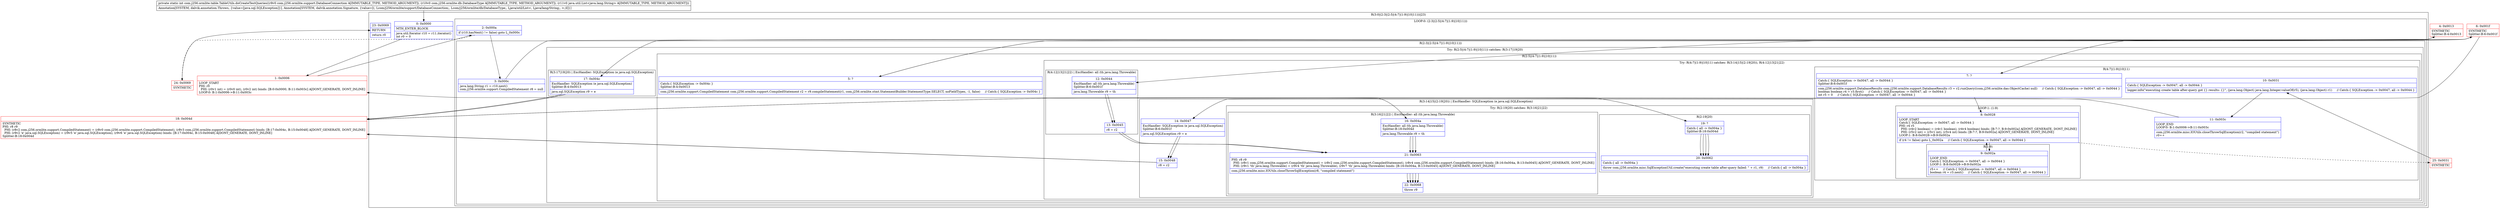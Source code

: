 digraph "CFG forcom.j256.ormlite.table.TableUtils.doCreateTestQueries(Lcom\/j256\/ormlite\/support\/DatabaseConnection;Lcom\/j256\/ormlite\/db\/DatabaseType;Ljava\/util\/List;)I" {
subgraph cluster_Region_324483957 {
label = "R(3:0|(2:3|(2:5|(4:7|(1:9)|10|11)))|23)";
node [shape=record,color=blue];
Node_0 [shape=record,label="{0\:\ 0x0000|MTH_ENTER_BLOCK\l|java.util.Iterator r10 = r11.iterator()\lint r0 = 0\l}"];
subgraph cluster_LoopRegion_2007166726 {
label = "LOOP:0: (2:3|(2:5|(4:7|(1:9)|10|11)))";
node [shape=record,color=blue];
Node_2 [shape=record,label="{2\:\ 0x000a|if (r10.hasNext() != false) goto L_0x000c\l}"];
subgraph cluster_Region_42226995 {
label = "R(2:3|(2:5|(4:7|(1:9)|10|11)))";
node [shape=record,color=blue];
Node_3 [shape=record,label="{3\:\ 0x000c|java.lang.String r1 = r10.next()\lcom.j256.ormlite.support.CompiledStatement r8 = null\l}"];
subgraph cluster_TryCatchRegion_634838249 {
label = "Try: R(2:5|(4:7|(1:9)|10|11)) catches: R(3:17|19|20)";
node [shape=record,color=blue];
subgraph cluster_Region_1371629569 {
label = "R(2:5|(4:7|(1:9)|10|11))";
node [shape=record,color=blue];
Node_5 [shape=record,label="{5\:\ ?|Catch:\{ SQLException \-\> 0x004c \}\lSplitter:B:4:0x0013\l|com.j256.ormlite.support.CompiledStatement com.j256.ormlite.support.CompiledStatement r2 = r9.compileStatement(r1, com.j256.ormlite.stmt.StatementBuilder.StatementType.SELECT, noFieldTypes, \-1, false)     \/\/ Catch:\{ SQLException \-\> 0x004c \}\l}"];
subgraph cluster_TryCatchRegion_956102692 {
label = "Try: R(4:7|(1:9)|10|11) catches: R(3:14|15|(2:19|20)), R(4:12|13|21|22)";
node [shape=record,color=blue];
subgraph cluster_Region_1536204888 {
label = "R(4:7|(1:9)|10|11)";
node [shape=record,color=blue];
Node_7 [shape=record,label="{7\:\ ?|Catch:\{ SQLException \-\> 0x0047, all \-\> 0x0044 \}\lSplitter:B:6:0x001f\l|com.j256.ormlite.support.DatabaseResults com.j256.ormlite.support.DatabaseResults r3 = r2.runQuery((com.j256.ormlite.dao.ObjectCache) null)     \/\/ Catch:\{ SQLException \-\> 0x0047, all \-\> 0x0044 \}\lboolean boolean r4 = r3.first()     \/\/ Catch:\{ SQLException \-\> 0x0047, all \-\> 0x0044 \}\lint r5 = 0     \/\/ Catch:\{ SQLException \-\> 0x0047, all \-\> 0x0044 \}\l}"];
subgraph cluster_LoopRegion_1730361467 {
label = "LOOP:1: (1:9)";
node [shape=record,color=blue];
Node_8 [shape=record,label="{8\:\ 0x0028|LOOP_START\lCatch:\{ SQLException \-\> 0x0047, all \-\> 0x0044 \}\lPHI: r4 r5 \l  PHI: (r4v2 boolean) = (r4v1 boolean), (r4v4 boolean) binds: [B:7:?, B:9:0x002a] A[DONT_GENERATE, DONT_INLINE]\l  PHI: (r5v2 int) = (r5v1 int), (r5v4 int) binds: [B:7:?, B:9:0x002a] A[DONT_GENERATE, DONT_INLINE]\lLOOP:1: B:8:0x0028\-\>B:9:0x002a\l|if (r4 != false) goto L_0x002a     \/\/ Catch:\{ SQLException \-\> 0x0047, all \-\> 0x0044 \}\l}"];
subgraph cluster_Region_1258798464 {
label = "R(1:9)";
node [shape=record,color=blue];
Node_9 [shape=record,label="{9\:\ 0x002a|LOOP_END\lCatch:\{ SQLException \-\> 0x0047, all \-\> 0x0044 \}\lLOOP:1: B:8:0x0028\-\>B:9:0x002a\l|r5++     \/\/ Catch:\{ SQLException \-\> 0x0047, all \-\> 0x0044 \}\lboolean r4 = r3.next()     \/\/ Catch:\{ SQLException \-\> 0x0047, all \-\> 0x0044 \}\l}"];
}
}
Node_10 [shape=record,label="{10\:\ 0x0031|Catch:\{ SQLException \-\> 0x0047, all \-\> 0x0044 \}\l|logger.info(\"executing create table after\-query got \{\} results: \{\}\", (java.lang.Object) java.lang.Integer.valueOf(r5), (java.lang.Object) r1)     \/\/ Catch:\{ SQLException \-\> 0x0047, all \-\> 0x0044 \}\l}"];
Node_11 [shape=record,label="{11\:\ 0x003c|LOOP_END\lLOOP:0: B:1:0x0006\-\>B:11:0x003c\l|com.j256.ormlite.misc.IOUtils.closeThrowSqlException(r2, \"compiled statement\")\lr0++\l}"];
}
subgraph cluster_Region_86404684 {
label = "R(3:14|15|(2:19|20)) | ExcHandler: SQLException (e java.sql.SQLException)\l";
node [shape=record,color=blue];
Node_14 [shape=record,label="{14\:\ 0x0047|ExcHandler: SQLException (e java.sql.SQLException)\lSplitter:B:6:0x001f\l|java.sql.SQLException r9 = e\l}"];
Node_15 [shape=record,label="{15\:\ 0x0048|r8 = r2\l}"];
subgraph cluster_TryCatchRegion_1456071565 {
label = "Try: R(2:19|20) catches: R(3:16|21|22)";
node [shape=record,color=blue];
subgraph cluster_Region_921955469 {
label = "R(2:19|20)";
node [shape=record,color=blue];
Node_19 [shape=record,label="{19\:\ ?|Catch:\{ all \-\> 0x004a \}\lSplitter:B:18:0x004d\l}"];
Node_20 [shape=record,label="{20\:\ 0x0062|Catch:\{ all \-\> 0x004a \}\l|throw com.j256.ormlite.misc.SqlExceptionUtil.create(\"executing create table after\-query failed: \" + r1, r9)     \/\/ Catch:\{ all \-\> 0x004a \}\l}"];
}
subgraph cluster_Region_1909229254 {
label = "R(3:16|21|22) | ExcHandler: all (th java.lang.Throwable)\l";
node [shape=record,color=blue];
Node_16 [shape=record,label="{16\:\ 0x004a|ExcHandler: all (th java.lang.Throwable)\lSplitter:B:18:0x004d\l|java.lang.Throwable r9 = th\l}"];
Node_21 [shape=record,label="{21\:\ 0x0063|PHI: r8 r9 \l  PHI: (r8v1 com.j256.ormlite.support.CompiledStatement) = (r8v2 com.j256.ormlite.support.CompiledStatement), (r8v4 com.j256.ormlite.support.CompiledStatement) binds: [B:16:0x004a, B:13:0x0045] A[DONT_GENERATE, DONT_INLINE]\l  PHI: (r9v1 'th' java.lang.Throwable) = (r9v4 'th' java.lang.Throwable), (r9v7 'th' java.lang.Throwable) binds: [B:16:0x004a, B:13:0x0045] A[DONT_GENERATE, DONT_INLINE]\l|com.j256.ormlite.misc.IOUtils.closeThrowSqlException(r8, \"compiled statement\")\l}"];
Node_22 [shape=record,label="{22\:\ 0x0068|throw r9\l}"];
}
}
}
subgraph cluster_Region_796942606 {
label = "R(4:12|13|21|22) | ExcHandler: all (th java.lang.Throwable)\l";
node [shape=record,color=blue];
Node_12 [shape=record,label="{12\:\ 0x0044|ExcHandler: all (th java.lang.Throwable)\lSplitter:B:6:0x001f\l|java.lang.Throwable r9 = th\l}"];
Node_13 [shape=record,label="{13\:\ 0x0045|r8 = r2\l}"];
Node_21 [shape=record,label="{21\:\ 0x0063|PHI: r8 r9 \l  PHI: (r8v1 com.j256.ormlite.support.CompiledStatement) = (r8v2 com.j256.ormlite.support.CompiledStatement), (r8v4 com.j256.ormlite.support.CompiledStatement) binds: [B:16:0x004a, B:13:0x0045] A[DONT_GENERATE, DONT_INLINE]\l  PHI: (r9v1 'th' java.lang.Throwable) = (r9v4 'th' java.lang.Throwable), (r9v7 'th' java.lang.Throwable) binds: [B:16:0x004a, B:13:0x0045] A[DONT_GENERATE, DONT_INLINE]\l|com.j256.ormlite.misc.IOUtils.closeThrowSqlException(r8, \"compiled statement\")\l}"];
Node_22 [shape=record,label="{22\:\ 0x0068|throw r9\l}"];
}
}
}
subgraph cluster_Region_626089774 {
label = "R(3:17|19|20) | ExcHandler: SQLException (e java.sql.SQLException)\l";
node [shape=record,color=blue];
Node_17 [shape=record,label="{17\:\ 0x004c|ExcHandler: SQLException (e java.sql.SQLException)\lSplitter:B:4:0x0013\l|java.sql.SQLException r9 = e\l}"];
Node_19 [shape=record,label="{19\:\ ?|Catch:\{ all \-\> 0x004a \}\lSplitter:B:18:0x004d\l}"];
Node_20 [shape=record,label="{20\:\ 0x0062|Catch:\{ all \-\> 0x004a \}\l|throw com.j256.ormlite.misc.SqlExceptionUtil.create(\"executing create table after\-query failed: \" + r1, r9)     \/\/ Catch:\{ all \-\> 0x004a \}\l}"];
}
}
}
}
Node_23 [shape=record,label="{23\:\ 0x0069|RETURN\l|return r0\l}"];
}
subgraph cluster_Region_626089774 {
label = "R(3:17|19|20) | ExcHandler: SQLException (e java.sql.SQLException)\l";
node [shape=record,color=blue];
Node_17 [shape=record,label="{17\:\ 0x004c|ExcHandler: SQLException (e java.sql.SQLException)\lSplitter:B:4:0x0013\l|java.sql.SQLException r9 = e\l}"];
Node_19 [shape=record,label="{19\:\ ?|Catch:\{ all \-\> 0x004a \}\lSplitter:B:18:0x004d\l}"];
Node_20 [shape=record,label="{20\:\ 0x0062|Catch:\{ all \-\> 0x004a \}\l|throw com.j256.ormlite.misc.SqlExceptionUtil.create(\"executing create table after\-query failed: \" + r1, r9)     \/\/ Catch:\{ all \-\> 0x004a \}\l}"];
}
subgraph cluster_Region_1909229254 {
label = "R(3:16|21|22) | ExcHandler: all (th java.lang.Throwable)\l";
node [shape=record,color=blue];
Node_16 [shape=record,label="{16\:\ 0x004a|ExcHandler: all (th java.lang.Throwable)\lSplitter:B:18:0x004d\l|java.lang.Throwable r9 = th\l}"];
Node_21 [shape=record,label="{21\:\ 0x0063|PHI: r8 r9 \l  PHI: (r8v1 com.j256.ormlite.support.CompiledStatement) = (r8v2 com.j256.ormlite.support.CompiledStatement), (r8v4 com.j256.ormlite.support.CompiledStatement) binds: [B:16:0x004a, B:13:0x0045] A[DONT_GENERATE, DONT_INLINE]\l  PHI: (r9v1 'th' java.lang.Throwable) = (r9v4 'th' java.lang.Throwable), (r9v7 'th' java.lang.Throwable) binds: [B:16:0x004a, B:13:0x0045] A[DONT_GENERATE, DONT_INLINE]\l|com.j256.ormlite.misc.IOUtils.closeThrowSqlException(r8, \"compiled statement\")\l}"];
Node_22 [shape=record,label="{22\:\ 0x0068|throw r9\l}"];
}
subgraph cluster_Region_86404684 {
label = "R(3:14|15|(2:19|20)) | ExcHandler: SQLException (e java.sql.SQLException)\l";
node [shape=record,color=blue];
Node_14 [shape=record,label="{14\:\ 0x0047|ExcHandler: SQLException (e java.sql.SQLException)\lSplitter:B:6:0x001f\l|java.sql.SQLException r9 = e\l}"];
Node_15 [shape=record,label="{15\:\ 0x0048|r8 = r2\l}"];
subgraph cluster_TryCatchRegion_1456071565 {
label = "Try: R(2:19|20) catches: R(3:16|21|22)";
node [shape=record,color=blue];
subgraph cluster_Region_921955469 {
label = "R(2:19|20)";
node [shape=record,color=blue];
Node_19 [shape=record,label="{19\:\ ?|Catch:\{ all \-\> 0x004a \}\lSplitter:B:18:0x004d\l}"];
Node_20 [shape=record,label="{20\:\ 0x0062|Catch:\{ all \-\> 0x004a \}\l|throw com.j256.ormlite.misc.SqlExceptionUtil.create(\"executing create table after\-query failed: \" + r1, r9)     \/\/ Catch:\{ all \-\> 0x004a \}\l}"];
}
subgraph cluster_Region_1909229254 {
label = "R(3:16|21|22) | ExcHandler: all (th java.lang.Throwable)\l";
node [shape=record,color=blue];
Node_16 [shape=record,label="{16\:\ 0x004a|ExcHandler: all (th java.lang.Throwable)\lSplitter:B:18:0x004d\l|java.lang.Throwable r9 = th\l}"];
Node_21 [shape=record,label="{21\:\ 0x0063|PHI: r8 r9 \l  PHI: (r8v1 com.j256.ormlite.support.CompiledStatement) = (r8v2 com.j256.ormlite.support.CompiledStatement), (r8v4 com.j256.ormlite.support.CompiledStatement) binds: [B:16:0x004a, B:13:0x0045] A[DONT_GENERATE, DONT_INLINE]\l  PHI: (r9v1 'th' java.lang.Throwable) = (r9v4 'th' java.lang.Throwable), (r9v7 'th' java.lang.Throwable) binds: [B:16:0x004a, B:13:0x0045] A[DONT_GENERATE, DONT_INLINE]\l|com.j256.ormlite.misc.IOUtils.closeThrowSqlException(r8, \"compiled statement\")\l}"];
Node_22 [shape=record,label="{22\:\ 0x0068|throw r9\l}"];
}
}
}
subgraph cluster_Region_796942606 {
label = "R(4:12|13|21|22) | ExcHandler: all (th java.lang.Throwable)\l";
node [shape=record,color=blue];
Node_12 [shape=record,label="{12\:\ 0x0044|ExcHandler: all (th java.lang.Throwable)\lSplitter:B:6:0x001f\l|java.lang.Throwable r9 = th\l}"];
Node_13 [shape=record,label="{13\:\ 0x0045|r8 = r2\l}"];
Node_21 [shape=record,label="{21\:\ 0x0063|PHI: r8 r9 \l  PHI: (r8v1 com.j256.ormlite.support.CompiledStatement) = (r8v2 com.j256.ormlite.support.CompiledStatement), (r8v4 com.j256.ormlite.support.CompiledStatement) binds: [B:16:0x004a, B:13:0x0045] A[DONT_GENERATE, DONT_INLINE]\l  PHI: (r9v1 'th' java.lang.Throwable) = (r9v4 'th' java.lang.Throwable), (r9v7 'th' java.lang.Throwable) binds: [B:16:0x004a, B:13:0x0045] A[DONT_GENERATE, DONT_INLINE]\l|com.j256.ormlite.misc.IOUtils.closeThrowSqlException(r8, \"compiled statement\")\l}"];
Node_22 [shape=record,label="{22\:\ 0x0068|throw r9\l}"];
}
Node_1 [shape=record,color=red,label="{1\:\ 0x0006|LOOP_START\lPHI: r0 \l  PHI: (r0v1 int) = (r0v0 int), (r0v2 int) binds: [B:0:0x0000, B:11:0x003c] A[DONT_GENERATE, DONT_INLINE]\lLOOP:0: B:1:0x0006\-\>B:11:0x003c\l}"];
Node_4 [shape=record,color=red,label="{4\:\ 0x0013|SYNTHETIC\lSplitter:B:4:0x0013\l}"];
Node_6 [shape=record,color=red,label="{6\:\ 0x001f|SYNTHETIC\lSplitter:B:6:0x001f\l}"];
Node_18 [shape=record,color=red,label="{18\:\ 0x004d|SYNTHETIC\lPHI: r8 r9 \l  PHI: (r8v2 com.j256.ormlite.support.CompiledStatement) = (r8v0 com.j256.ormlite.support.CompiledStatement), (r8v3 com.j256.ormlite.support.CompiledStatement) binds: [B:17:0x004c, B:15:0x0048] A[DONT_GENERATE, DONT_INLINE]\l  PHI: (r9v2 'e' java.sql.SQLException) = (r9v5 'e' java.sql.SQLException), (r9v6 'e' java.sql.SQLException) binds: [B:17:0x004c, B:15:0x0048] A[DONT_GENERATE, DONT_INLINE]\lSplitter:B:18:0x004d\l}"];
Node_24 [shape=record,color=red,label="{24\:\ 0x0069|SYNTHETIC\l}"];
Node_25 [shape=record,color=red,label="{25\:\ 0x0031|SYNTHETIC\l}"];
MethodNode[shape=record,label="{private static int com.j256.ormlite.table.TableUtils.doCreateTestQueries((r9v0 com.j256.ormlite.support.DatabaseConnection A[IMMUTABLE_TYPE, METHOD_ARGUMENT]), (r10v0 com.j256.ormlite.db.DatabaseType A[IMMUTABLE_TYPE, METHOD_ARGUMENT]), (r11v0 java.util.List\<java.lang.String\> A[IMMUTABLE_TYPE, METHOD_ARGUMENT]))  | Annotation[SYSTEM, dalvik.annotation.Throws, \{value=[java.sql.SQLException]\}], Annotation[SYSTEM, dalvik.annotation.Signature, \{value=[(, Lcom\/j256\/ormlite\/support\/DatabaseConnection;, Lcom\/j256\/ormlite\/db\/DatabaseType;, Ljava\/util\/List\<, Ljava\/lang\/String;, \>;)I]\}]\l}"];
MethodNode -> Node_0;
Node_0 -> Node_1;
Node_2 -> Node_3;
Node_2 -> Node_24[style=dashed];
Node_3 -> Node_4;
Node_5 -> Node_6;
Node_7 -> Node_8;
Node_8 -> Node_9;
Node_8 -> Node_25[style=dashed];
Node_9 -> Node_8;
Node_10 -> Node_11;
Node_11 -> Node_1;
Node_14 -> Node_15;
Node_15 -> Node_18;
Node_19 -> Node_20;
Node_16 -> Node_21;
Node_21 -> Node_22;
Node_12 -> Node_13;
Node_13 -> Node_21;
Node_21 -> Node_22;
Node_17 -> Node_18;
Node_19 -> Node_20;
Node_17 -> Node_18;
Node_19 -> Node_20;
Node_16 -> Node_21;
Node_21 -> Node_22;
Node_14 -> Node_15;
Node_15 -> Node_18;
Node_19 -> Node_20;
Node_16 -> Node_21;
Node_21 -> Node_22;
Node_12 -> Node_13;
Node_13 -> Node_21;
Node_21 -> Node_22;
Node_1 -> Node_2;
Node_4 -> Node_5;
Node_4 -> Node_17;
Node_6 -> Node_7;
Node_6 -> Node_14;
Node_6 -> Node_12;
Node_18 -> Node_19;
Node_18 -> Node_16;
Node_24 -> Node_23;
Node_25 -> Node_10;
}

